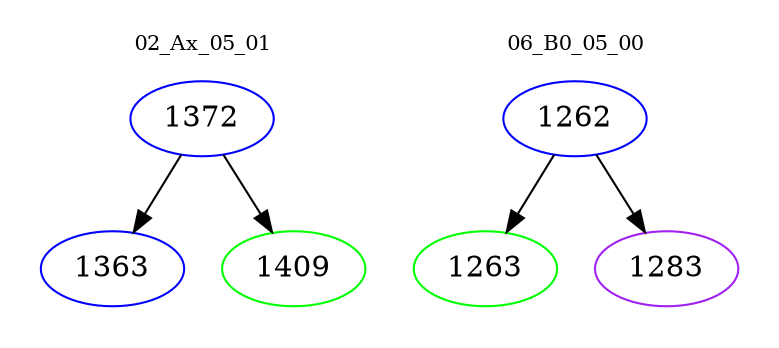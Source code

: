 digraph{
subgraph cluster_0 {
color = white
label = "02_Ax_05_01";
fontsize=10;
T0_1372 [label="1372", color="blue"]
T0_1372 -> T0_1363 [color="black"]
T0_1363 [label="1363", color="blue"]
T0_1372 -> T0_1409 [color="black"]
T0_1409 [label="1409", color="green"]
}
subgraph cluster_1 {
color = white
label = "06_B0_05_00";
fontsize=10;
T1_1262 [label="1262", color="blue"]
T1_1262 -> T1_1263 [color="black"]
T1_1263 [label="1263", color="green"]
T1_1262 -> T1_1283 [color="black"]
T1_1283 [label="1283", color="purple"]
}
}

